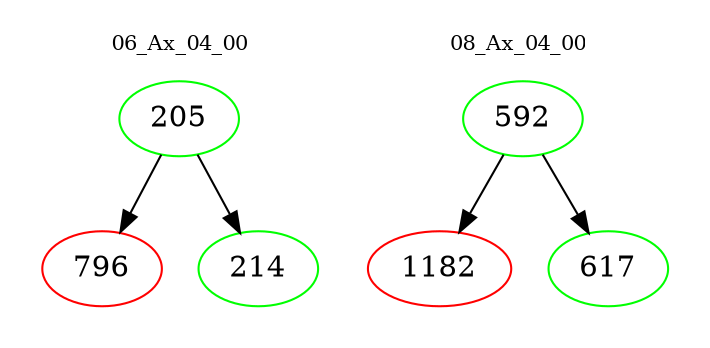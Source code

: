 digraph{
subgraph cluster_0 {
color = white
label = "06_Ax_04_00";
fontsize=10;
T0_205 [label="205", color="green"]
T0_205 -> T0_796 [color="black"]
T0_796 [label="796", color="red"]
T0_205 -> T0_214 [color="black"]
T0_214 [label="214", color="green"]
}
subgraph cluster_1 {
color = white
label = "08_Ax_04_00";
fontsize=10;
T1_592 [label="592", color="green"]
T1_592 -> T1_1182 [color="black"]
T1_1182 [label="1182", color="red"]
T1_592 -> T1_617 [color="black"]
T1_617 [label="617", color="green"]
}
}
